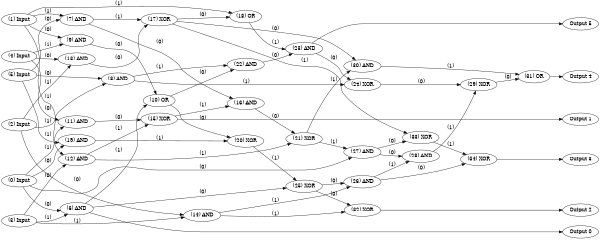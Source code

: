 digraph NeuralNetwork {
rankdir=LR;
size="4,3";
center = true;
node0 [label="(0) Input", color=black, labelfontcolor=black, fontcolor=black];
node1 [label="(1) Input", color=black, labelfontcolor=black, fontcolor=black];
node2 [label="(2) Input", color=black, labelfontcolor=black, fontcolor=black];
node3 [label="(3) Input", color=black, labelfontcolor=black, fontcolor=black];
node4 [label="(4) Input", color=black, labelfontcolor=black, fontcolor=black];
node5 [label="(5) Input", color=black, labelfontcolor=black, fontcolor=black];
node6 [label="(6) AND", color=black, labelfontcolor=black, fontcolor=black];
node0 -> node6 [label=" (0)", labelfontcolor=black, fontcolor=black, bold=true, color=black];
node3 -> node6 [label=" (1)", labelfontcolor=black, fontcolor=black, bold=true, color=black];
node7 [label="(7) AND", color=black, labelfontcolor=black, fontcolor=black];
node5 -> node7 [label=" (0)", labelfontcolor=black, fontcolor=black, bold=true, color=black];
node1 -> node7 [label=" (1)", labelfontcolor=black, fontcolor=black, bold=true, color=black];
node8 [label="(8) AND", color=black, labelfontcolor=black, fontcolor=black];
node5 -> node8 [label=" (0)", labelfontcolor=black, fontcolor=black, bold=true, color=black];
node2 -> node8 [label=" (1)", labelfontcolor=black, fontcolor=black, bold=true, color=black];
node9 [label="(9) AND", color=black, labelfontcolor=black, fontcolor=black];
node1 -> node9 [label=" (0)", labelfontcolor=black, fontcolor=black, bold=true, color=black];
node4 -> node9 [label=" (1)", labelfontcolor=black, fontcolor=black, bold=true, color=black];
node10 [label="(10) OR", color=black, labelfontcolor=black, fontcolor=black];
node9 -> node10 [label=" (0)", labelfontcolor=black, fontcolor=black, bold=true, color=black];
node6 -> node10 [label=" (1)", labelfontcolor=black, fontcolor=black, bold=true, color=black];
node11 [label="(11) AND", color=black, labelfontcolor=black, fontcolor=black];
node4 -> node11 [label=" (0)", labelfontcolor=black, fontcolor=black, bold=true, color=black];
node0 -> node11 [label=" (1)", labelfontcolor=black, fontcolor=black, bold=true, color=black];
node12 [label="(12) AND", color=black, labelfontcolor=black, fontcolor=black];
node3 -> node12 [label=" (0)", labelfontcolor=black, fontcolor=black, bold=true, color=black];
node1 -> node12 [label=" (1)", labelfontcolor=black, fontcolor=black, bold=true, color=black];
node13 [label="(13) AND", color=black, labelfontcolor=black, fontcolor=black];
node4 -> node13 [label=" (0)", labelfontcolor=black, fontcolor=black, bold=true, color=black];
node2 -> node13 [label=" (1)", labelfontcolor=black, fontcolor=black, bold=true, color=black];
node14 [label="(14) AND", color=black, labelfontcolor=black, fontcolor=black];
node2 -> node14 [label=" (0)", labelfontcolor=black, fontcolor=black, bold=true, color=black];
node3 -> node14 [label=" (1)", labelfontcolor=black, fontcolor=black, bold=true, color=black];
node15 [label="(15) XOR", color=black, labelfontcolor=black, fontcolor=black];
node11 -> node15 [label=" (0)", labelfontcolor=black, fontcolor=black, bold=true, color=black];
node12 -> node15 [label=" (1)", labelfontcolor=black, fontcolor=black, bold=true, color=black];
node16 [label="(16) AND", color=black, labelfontcolor=black, fontcolor=black];
node7 -> node16 [label=" (0)", labelfontcolor=black, fontcolor=black, bold=true, color=black];
node15 -> node16 [label=" (1)", labelfontcolor=black, fontcolor=black, bold=true, color=black];
node17 [label="(17) XOR", color=black, labelfontcolor=black, fontcolor=black];
node13 -> node17 [label=" (0)", labelfontcolor=black, fontcolor=black, bold=true, color=black];
node7 -> node17 [label=" (1)", labelfontcolor=black, fontcolor=black, bold=true, color=black];
node18 [label="(18) OR", color=black, labelfontcolor=black, fontcolor=black];
node17 -> node18 [label=" (0)", labelfontcolor=black, fontcolor=black, bold=true, color=black];
node1 -> node18 [label=" (1)", labelfontcolor=black, fontcolor=black, bold=true, color=black];
node19 [label="(19) AND", color=black, labelfontcolor=black, fontcolor=black];
node0 -> node19 [label=" (0)", labelfontcolor=black, fontcolor=black, bold=true, color=black];
node5 -> node19 [label=" (1)", labelfontcolor=black, fontcolor=black, bold=true, color=black];
node20 [label="(20) XOR", color=black, labelfontcolor=black, fontcolor=black];
node10 -> node20 [label=" (0)", labelfontcolor=black, fontcolor=black, bold=true, color=black];
node19 -> node20 [label=" (1)", labelfontcolor=black, fontcolor=black, bold=true, color=black];
node21 [label="(21) XOR", color=black, labelfontcolor=black, fontcolor=black];
node16 -> node21 [label=" (0)", labelfontcolor=black, fontcolor=black, bold=true, color=black];
node12 -> node21 [label=" (1)", labelfontcolor=black, fontcolor=black, bold=true, color=black];
node22 [label="(22) AND", color=black, labelfontcolor=black, fontcolor=black];
node10 -> node22 [label=" (0)", labelfontcolor=black, fontcolor=black, bold=true, color=black];
node8 -> node22 [label=" (1)", labelfontcolor=black, fontcolor=black, bold=true, color=black];
node23 [label="(23) AND", color=black, labelfontcolor=black, fontcolor=black];
node22 -> node23 [label=" (0)", labelfontcolor=black, fontcolor=black, bold=true, color=black];
node18 -> node23 [label=" (1)", labelfontcolor=black, fontcolor=black, bold=true, color=black];
node24 [label="(24) XOR", color=black, labelfontcolor=black, fontcolor=black];
node23 -> node24 [label=" (0)", labelfontcolor=black, fontcolor=black, bold=true, color=black];
node8 -> node24 [label=" (1)", labelfontcolor=black, fontcolor=black, bold=true, color=black];
node25 [label="(25) XOR", color=black, labelfontcolor=black, fontcolor=black];
node6 -> node25 [label=" (0)", labelfontcolor=black, fontcolor=black, bold=true, color=black];
node20 -> node25 [label=" (1)", labelfontcolor=black, fontcolor=black, bold=true, color=black];
node26 [label="(26) AND", color=black, labelfontcolor=black, fontcolor=black];
node25 -> node26 [label=" (0)", labelfontcolor=black, fontcolor=black, bold=true, color=black];
node14 -> node26 [label=" (1)", labelfontcolor=black, fontcolor=black, bold=true, color=black];
node27 [label="(27) AND", color=black, labelfontcolor=black, fontcolor=black];
node0 -> node27 [label=" (0)", labelfontcolor=black, fontcolor=black, bold=true, color=black];
node21 -> node27 [label=" (1)", labelfontcolor=black, fontcolor=black, bold=true, color=black];
node28 [label="(28) AND", color=black, labelfontcolor=black, fontcolor=black];
node27 -> node28 [label=" (0)", labelfontcolor=black, fontcolor=black, bold=true, color=black];
node26 -> node28 [label=" (1)", labelfontcolor=black, fontcolor=black, bold=true, color=black];
node29 [label="(29) XOR", color=black, labelfontcolor=black, fontcolor=black];
node24 -> node29 [label=" (0)", labelfontcolor=black, fontcolor=black, bold=true, color=black];
node28 -> node29 [label=" (1)", labelfontcolor=black, fontcolor=black, bold=true, color=black];
node30 [label="(30) AND", color=black, labelfontcolor=black, fontcolor=black];
node17 -> node30 [label=" (0)", labelfontcolor=black, fontcolor=black, bold=true, color=black];
node21 -> node30 [label=" (1)", labelfontcolor=black, fontcolor=black, bold=true, color=black];
node31 [label="(31) OR", color=black, labelfontcolor=black, fontcolor=black];
node29 -> node31 [label=" (0)", labelfontcolor=black, fontcolor=black, bold=true, color=black];
node30 -> node31 [label=" (1)", labelfontcolor=black, fontcolor=black, bold=true, color=black];
node32 [label="(32) XOR", color=black, labelfontcolor=black, fontcolor=black];
node25 -> node32 [label=" (0)", labelfontcolor=black, fontcolor=black, bold=true, color=black];
node14 -> node32 [label=" (1)", labelfontcolor=black, fontcolor=black, bold=true, color=black];
node33 [label="(33) XOR", color=black, labelfontcolor=black, fontcolor=black];
node27 -> node33 [label=" (0)", labelfontcolor=black, fontcolor=black, bold=true, color=black];
node17 -> node33 [label=" (1)", labelfontcolor=black, fontcolor=black, bold=true, color=black];
node34 [label="(34) XOR", color=black, labelfontcolor=black, fontcolor=black];
node26 -> node34 [label=" (0)", labelfontcolor=black, fontcolor=black, bold=true, color=black];
node33 -> node34 [label=" (1)", labelfontcolor=black, fontcolor=black, bold=true, color=black];
node35 [label="Output 0", color=black, labelfontcolor=black, fontcolor=black];
node6 -> node35 [labelfontcolor=black, fontcolor=black, bold=true, color=black];
node36 [label="Output 1", color=black, labelfontcolor=black, fontcolor=black];
node15 -> node36 [labelfontcolor=black, fontcolor=black, bold=true, color=black];
node37 [label="Output 2", color=black, labelfontcolor=black, fontcolor=black];
node32 -> node37 [labelfontcolor=black, fontcolor=black, bold=true, color=black];
node38 [label="Output 3", color=black, labelfontcolor=black, fontcolor=black];
node34 -> node38 [labelfontcolor=black, fontcolor=black, bold=true, color=black];
node39 [label="Output 4", color=black, labelfontcolor=black, fontcolor=black];
node31 -> node39 [labelfontcolor=black, fontcolor=black, bold=true, color=black];
node40 [label="Output 5", color=black, labelfontcolor=black, fontcolor=black];
node23 -> node40 [labelfontcolor=black, fontcolor=black, bold=true, color=black];
{ rank = source; "node0"; "node1"; "node2"; "node3"; "node4"; "node5"; }
{ rank = max;"node35";"node36";"node37";"node38";"node39";"node40"; }
}